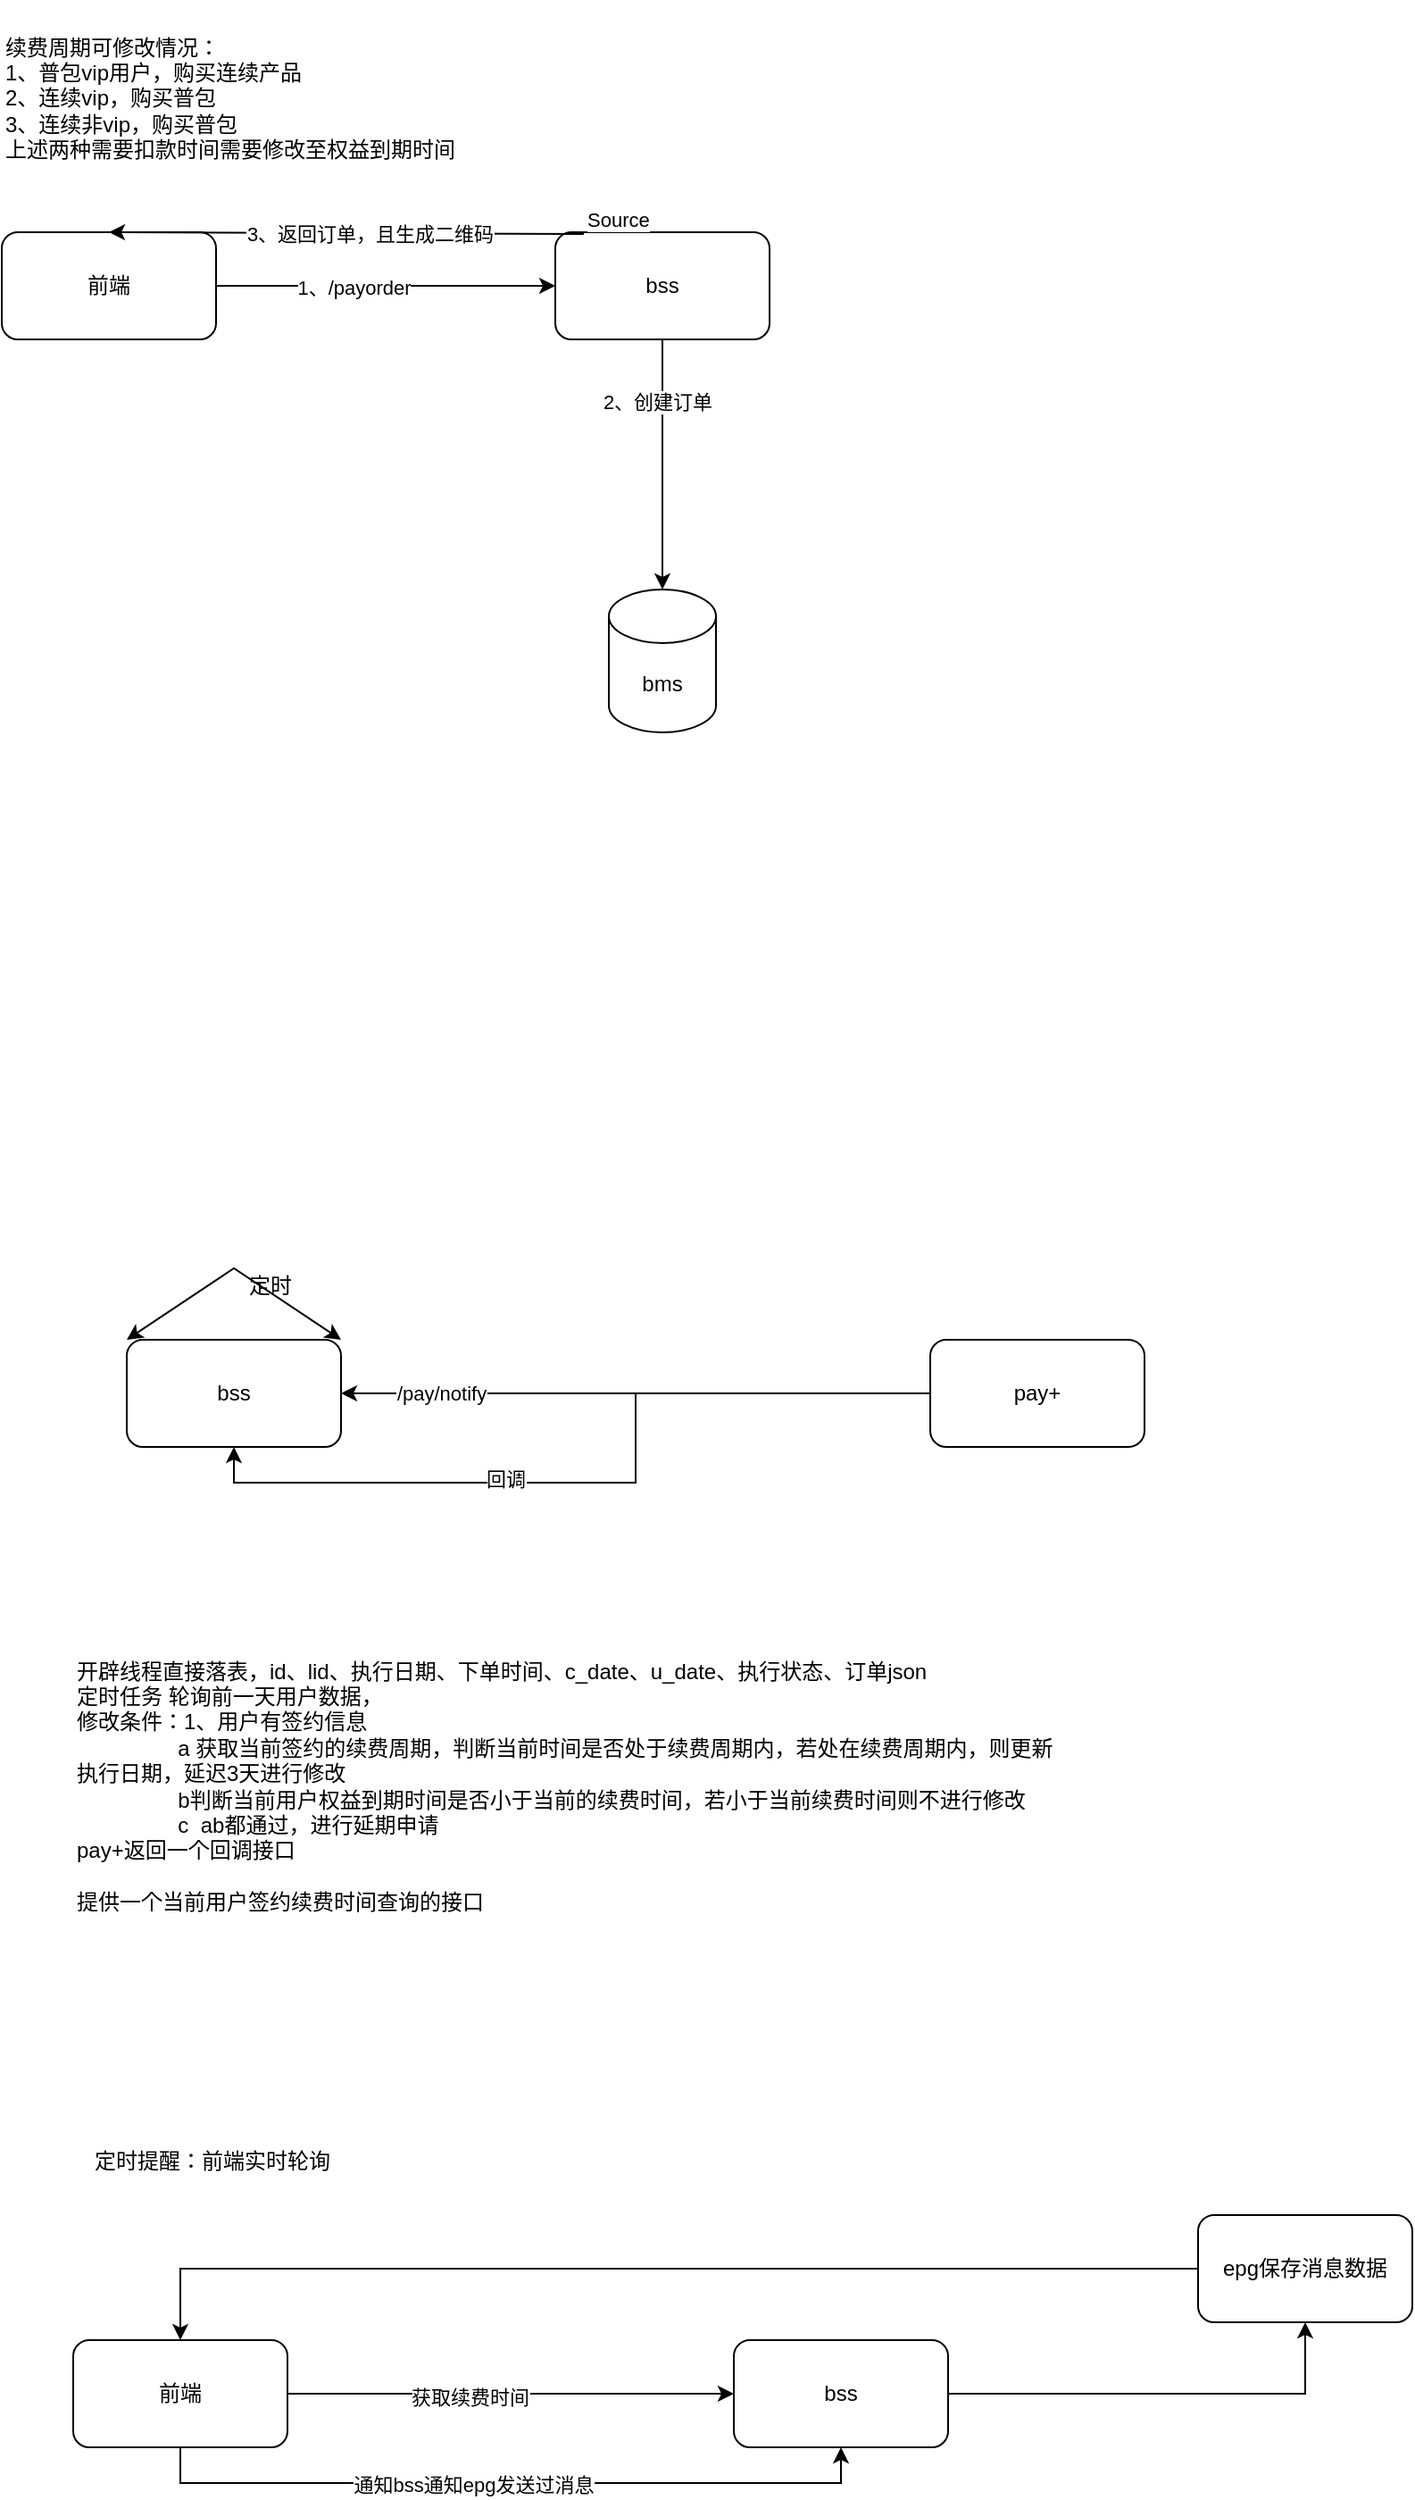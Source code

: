 <mxfile version="20.2.3" type="github" pages="3">
  <diagram id="sGbhmzFvRG2bLKqfwy7_" name="修改续费周期">
    <mxGraphModel dx="1662" dy="762" grid="1" gridSize="10" guides="1" tooltips="1" connect="1" arrows="1" fold="1" page="1" pageScale="1" pageWidth="1200" pageHeight="1920" math="0" shadow="0">
      <root>
        <mxCell id="0" />
        <mxCell id="1" parent="0" />
        <mxCell id="7HXPHZwloIw2rMWPd2Ez-1" value="续费周期可修改情况：&lt;br&gt;1、普包vip用户，购买连续产品&lt;br&gt;2、连续vip，购买普包&lt;br&gt;3、连续非vip，购买普包&lt;br&gt;上述两种需要扣款时间需要修改至权益到期时间" style="text;html=1;strokeColor=none;fillColor=none;align=left;verticalAlign=middle;whiteSpace=wrap;rounded=0;" vertex="1" parent="1">
          <mxGeometry x="30" y="30" width="280" height="110" as="geometry" />
        </mxCell>
        <mxCell id="7HXPHZwloIw2rMWPd2Ez-15" style="edgeStyle=orthogonalEdgeStyle;rounded=0;orthogonalLoop=1;jettySize=auto;html=1;entryX=0;entryY=0.5;entryDx=0;entryDy=0;" edge="1" parent="1" source="7HXPHZwloIw2rMWPd2Ez-2" target="7HXPHZwloIw2rMWPd2Ez-3">
          <mxGeometry relative="1" as="geometry" />
        </mxCell>
        <mxCell id="7HXPHZwloIw2rMWPd2Ez-22" value="1、/payorder" style="edgeLabel;html=1;align=center;verticalAlign=middle;resizable=0;points=[];" vertex="1" connectable="0" parent="7HXPHZwloIw2rMWPd2Ez-15">
          <mxGeometry x="-0.173" y="-1" relative="1" as="geometry">
            <mxPoint x="-2" as="offset" />
          </mxGeometry>
        </mxCell>
        <mxCell id="7HXPHZwloIw2rMWPd2Ez-2" value="前端" style="rounded=1;whiteSpace=wrap;html=1;" vertex="1" parent="1">
          <mxGeometry x="30" y="160" width="120" height="60" as="geometry" />
        </mxCell>
        <mxCell id="7HXPHZwloIw2rMWPd2Ez-23" style="edgeStyle=orthogonalEdgeStyle;rounded=0;orthogonalLoop=1;jettySize=auto;html=1;entryX=0.5;entryY=0;entryDx=0;entryDy=0;entryPerimeter=0;" edge="1" parent="1" source="7HXPHZwloIw2rMWPd2Ez-3" target="7HXPHZwloIw2rMWPd2Ez-5">
          <mxGeometry relative="1" as="geometry" />
        </mxCell>
        <mxCell id="7HXPHZwloIw2rMWPd2Ez-24" value="2、创建订单" style="edgeLabel;html=1;align=center;verticalAlign=middle;resizable=0;points=[];" vertex="1" connectable="0" parent="7HXPHZwloIw2rMWPd2Ez-23">
          <mxGeometry x="-0.509" y="-3" relative="1" as="geometry">
            <mxPoint as="offset" />
          </mxGeometry>
        </mxCell>
        <mxCell id="7HXPHZwloIw2rMWPd2Ez-3" value="bss" style="rounded=1;whiteSpace=wrap;html=1;" vertex="1" parent="1">
          <mxGeometry x="340" y="160" width="120" height="60" as="geometry" />
        </mxCell>
        <mxCell id="7HXPHZwloIw2rMWPd2Ez-27" style="edgeStyle=orthogonalEdgeStyle;rounded=0;orthogonalLoop=1;jettySize=auto;html=1;entryX=1;entryY=0.5;entryDx=0;entryDy=0;" edge="1" parent="1" source="7HXPHZwloIw2rMWPd2Ez-4" target="7HXPHZwloIw2rMWPd2Ez-26">
          <mxGeometry relative="1" as="geometry" />
        </mxCell>
        <mxCell id="7HXPHZwloIw2rMWPd2Ez-29" value="/pay/notify" style="edgeLabel;html=1;align=center;verticalAlign=middle;resizable=0;points=[];" vertex="1" connectable="0" parent="7HXPHZwloIw2rMWPd2Ez-27">
          <mxGeometry x="0.661" relative="1" as="geometry">
            <mxPoint as="offset" />
          </mxGeometry>
        </mxCell>
        <mxCell id="MQ58pM9c0JveUMJpRUWD-1" style="edgeStyle=orthogonalEdgeStyle;rounded=0;orthogonalLoop=1;jettySize=auto;html=1;entryX=0.5;entryY=1;entryDx=0;entryDy=0;" edge="1" parent="1" source="7HXPHZwloIw2rMWPd2Ez-4" target="7HXPHZwloIw2rMWPd2Ez-26">
          <mxGeometry relative="1" as="geometry" />
        </mxCell>
        <mxCell id="MQ58pM9c0JveUMJpRUWD-2" value="回调" style="edgeLabel;html=1;align=center;verticalAlign=middle;resizable=0;points=[];" vertex="1" connectable="0" parent="MQ58pM9c0JveUMJpRUWD-1">
          <mxGeometry x="0.252" y="-2" relative="1" as="geometry">
            <mxPoint as="offset" />
          </mxGeometry>
        </mxCell>
        <mxCell id="7HXPHZwloIw2rMWPd2Ez-4" value="pay+" style="rounded=1;whiteSpace=wrap;html=1;" vertex="1" parent="1">
          <mxGeometry x="550" y="780" width="120" height="60" as="geometry" />
        </mxCell>
        <mxCell id="7HXPHZwloIw2rMWPd2Ez-5" value="bms" style="shape=cylinder3;whiteSpace=wrap;html=1;boundedLbl=1;backgroundOutline=1;size=15;" vertex="1" parent="1">
          <mxGeometry x="370" y="360" width="60" height="80" as="geometry" />
        </mxCell>
        <mxCell id="7HXPHZwloIw2rMWPd2Ez-19" value="" style="endArrow=classic;html=1;rounded=0;entryX=0.5;entryY=0;entryDx=0;entryDy=0;exitX=0.133;exitY=0.017;exitDx=0;exitDy=0;exitPerimeter=0;" edge="1" parent="1" source="7HXPHZwloIw2rMWPd2Ez-3" target="7HXPHZwloIw2rMWPd2Ez-2">
          <mxGeometry relative="1" as="geometry">
            <mxPoint x="180" y="160" as="sourcePoint" />
            <mxPoint x="340" y="160" as="targetPoint" />
          </mxGeometry>
        </mxCell>
        <mxCell id="7HXPHZwloIw2rMWPd2Ez-20" value="3、返回订单，且生成二维码" style="edgeLabel;resizable=0;html=1;align=center;verticalAlign=middle;" connectable="0" vertex="1" parent="7HXPHZwloIw2rMWPd2Ez-19">
          <mxGeometry relative="1" as="geometry">
            <mxPoint x="13" as="offset" />
          </mxGeometry>
        </mxCell>
        <mxCell id="7HXPHZwloIw2rMWPd2Ez-21" value="Source" style="edgeLabel;resizable=0;html=1;align=left;verticalAlign=bottom;" connectable="0" vertex="1" parent="7HXPHZwloIw2rMWPd2Ez-19">
          <mxGeometry x="-1" relative="1" as="geometry" />
        </mxCell>
        <mxCell id="7HXPHZwloIw2rMWPd2Ez-26" value="bss" style="rounded=1;whiteSpace=wrap;html=1;" vertex="1" parent="1">
          <mxGeometry x="100" y="780" width="120" height="60" as="geometry" />
        </mxCell>
        <mxCell id="7HXPHZwloIw2rMWPd2Ez-30" value="开辟线程直接落表，id、lid、执行日期、下单时间、c_date、u_date、执行状态、订单json&lt;br&gt;定时任务 轮询前一天用户数据，&lt;br&gt;修改条件：1、用户有签约信息&lt;br&gt;&amp;nbsp; &amp;nbsp; &amp;nbsp; &amp;nbsp; &amp;nbsp; &amp;nbsp; &amp;nbsp; &amp;nbsp; &amp;nbsp;a 获取当前签约的续费周期，判断当前时间是否处于续费周期内，若处在续费周期内，则更新执行日期，延迟3天进行修改&lt;br&gt;&amp;nbsp; &amp;nbsp; &amp;nbsp; &amp;nbsp; &amp;nbsp; &amp;nbsp; &amp;nbsp; &amp;nbsp; &amp;nbsp;b判断当前用户权益到期时间是否小于当前的续费时间，若小于当前续费时间则不进行修改&lt;br&gt;&amp;nbsp; &amp;nbsp; &amp;nbsp; &amp;nbsp; &amp;nbsp; &amp;nbsp; &amp;nbsp; &amp;nbsp; &amp;nbsp;c&amp;nbsp; ab都通过，进行延期申请&lt;br&gt;pay+返回一个回调接口&lt;br&gt;&lt;br&gt;提供一个当前用户签约续费时间查询的接口" style="text;html=1;strokeColor=none;fillColor=none;align=left;verticalAlign=middle;whiteSpace=wrap;rounded=0;" vertex="1" parent="1">
          <mxGeometry x="70" y="930" width="550" height="200" as="geometry" />
        </mxCell>
        <mxCell id="7HXPHZwloIw2rMWPd2Ez-31" value="" style="endArrow=classic;startArrow=classic;html=1;rounded=0;exitX=0;exitY=0;exitDx=0;exitDy=0;entryX=1;entryY=0;entryDx=0;entryDy=0;" edge="1" parent="1" source="7HXPHZwloIw2rMWPd2Ez-26" target="7HXPHZwloIw2rMWPd2Ez-26">
          <mxGeometry width="50" height="50" relative="1" as="geometry">
            <mxPoint x="570" y="830" as="sourcePoint" />
            <mxPoint x="620" y="780" as="targetPoint" />
            <Array as="points">
              <mxPoint x="160" y="740" />
            </Array>
          </mxGeometry>
        </mxCell>
        <mxCell id="7HXPHZwloIw2rMWPd2Ez-32" value="定时" style="text;html=1;align=center;verticalAlign=middle;resizable=0;points=[];autosize=1;strokeColor=none;fillColor=none;" vertex="1" parent="1">
          <mxGeometry x="155" y="735" width="50" height="30" as="geometry" />
        </mxCell>
        <mxCell id="dTPQ4fdH1JUNCBjDmw1T-1" value="定时提醒：前端实时轮询" style="text;html=1;strokeColor=none;fillColor=none;align=left;verticalAlign=middle;whiteSpace=wrap;rounded=0;" vertex="1" parent="1">
          <mxGeometry x="80" y="1160" width="370" height="160" as="geometry" />
        </mxCell>
        <mxCell id="dTPQ4fdH1JUNCBjDmw1T-4" style="edgeStyle=none;rounded=0;orthogonalLoop=1;jettySize=auto;html=1;exitX=1;exitY=0.5;exitDx=0;exitDy=0;entryX=0;entryY=0.5;entryDx=0;entryDy=0;" edge="1" parent="1" source="dTPQ4fdH1JUNCBjDmw1T-2" target="dTPQ4fdH1JUNCBjDmw1T-3">
          <mxGeometry relative="1" as="geometry" />
        </mxCell>
        <mxCell id="dTPQ4fdH1JUNCBjDmw1T-5" value="获取续费时间" style="edgeLabel;html=1;align=center;verticalAlign=middle;resizable=0;points=[];" vertex="1" connectable="0" parent="dTPQ4fdH1JUNCBjDmw1T-4">
          <mxGeometry x="-0.188" y="-2" relative="1" as="geometry">
            <mxPoint as="offset" />
          </mxGeometry>
        </mxCell>
        <mxCell id="dTPQ4fdH1JUNCBjDmw1T-8" style="edgeStyle=orthogonalEdgeStyle;rounded=0;orthogonalLoop=1;jettySize=auto;html=1;entryX=0.5;entryY=1;entryDx=0;entryDy=0;exitX=0.5;exitY=1;exitDx=0;exitDy=0;" edge="1" parent="1" source="dTPQ4fdH1JUNCBjDmw1T-2" target="dTPQ4fdH1JUNCBjDmw1T-3">
          <mxGeometry relative="1" as="geometry">
            <mxPoint x="130" y="1460" as="sourcePoint" />
            <mxPoint x="500" y="1460" as="targetPoint" />
          </mxGeometry>
        </mxCell>
        <mxCell id="dTPQ4fdH1JUNCBjDmw1T-9" value="通知bss通知epg发送过消息" style="edgeLabel;html=1;align=center;verticalAlign=middle;resizable=0;points=[];" vertex="1" connectable="0" parent="dTPQ4fdH1JUNCBjDmw1T-8">
          <mxGeometry x="-0.106" y="-1" relative="1" as="geometry">
            <mxPoint as="offset" />
          </mxGeometry>
        </mxCell>
        <mxCell id="dTPQ4fdH1JUNCBjDmw1T-2" value="前端" style="rounded=1;whiteSpace=wrap;html=1;" vertex="1" parent="1">
          <mxGeometry x="70" y="1340" width="120" height="60" as="geometry" />
        </mxCell>
        <mxCell id="dTPQ4fdH1JUNCBjDmw1T-10" style="edgeStyle=orthogonalEdgeStyle;rounded=0;orthogonalLoop=1;jettySize=auto;html=1;exitX=1;exitY=0.5;exitDx=0;exitDy=0;entryX=0.5;entryY=1;entryDx=0;entryDy=0;" edge="1" parent="1" source="dTPQ4fdH1JUNCBjDmw1T-3" target="dTPQ4fdH1JUNCBjDmw1T-11">
          <mxGeometry relative="1" as="geometry">
            <mxPoint x="700" y="1370" as="targetPoint" />
          </mxGeometry>
        </mxCell>
        <mxCell id="dTPQ4fdH1JUNCBjDmw1T-3" value="bss" style="rounded=1;whiteSpace=wrap;html=1;" vertex="1" parent="1">
          <mxGeometry x="440" y="1340" width="120" height="60" as="geometry" />
        </mxCell>
        <mxCell id="dTPQ4fdH1JUNCBjDmw1T-14" style="edgeStyle=orthogonalEdgeStyle;rounded=0;orthogonalLoop=1;jettySize=auto;html=1;entryX=0.5;entryY=0;entryDx=0;entryDy=0;" edge="1" parent="1" source="dTPQ4fdH1JUNCBjDmw1T-11" target="dTPQ4fdH1JUNCBjDmw1T-2">
          <mxGeometry relative="1" as="geometry" />
        </mxCell>
        <mxCell id="dTPQ4fdH1JUNCBjDmw1T-11" value="epg保存消息数据" style="rounded=1;whiteSpace=wrap;html=1;" vertex="1" parent="1">
          <mxGeometry x="700" y="1270" width="120" height="60" as="geometry" />
        </mxCell>
      </root>
    </mxGraphModel>
  </diagram>
  <diagram id="F_IZst-wn2EYfqBuF-eC" name="产品展示">
    <mxGraphModel dx="1662" dy="762" grid="1" gridSize="10" guides="1" tooltips="1" connect="1" arrows="1" fold="1" page="1" pageScale="1" pageWidth="1200" pageHeight="1920" math="0" shadow="0">
      <root>
        <mxCell id="0" />
        <mxCell id="1" parent="0" />
        <mxCell id="lP6XAv11pDQYz8axwEB_-1" value="签约非vip用户展示连续包&lt;br&gt;涉及接口：&lt;br&gt;/getProdcut&lt;br&gt;/getPackageBtAlbum&lt;br&gt;/payorder&lt;br&gt;/getCouponInfo&lt;br&gt;/v2/getCoupon&lt;br&gt;/user/card&lt;br&gt;/user/card/count&lt;br&gt;bms上传&lt;br&gt;&lt;br&gt;添加签约非vip判定逻辑" style="text;html=1;strokeColor=none;fillColor=none;align=left;verticalAlign=middle;whiteSpace=wrap;rounded=0;" vertex="1" parent="1">
          <mxGeometry x="30" y="50" width="370" height="270" as="geometry" />
        </mxCell>
        <mxCell id="lP6XAv11pDQYz8axwEB_-2" value="bss" style="rounded=1;whiteSpace=wrap;html=1;" vertex="1" parent="1">
          <mxGeometry x="70" y="360" width="120" height="60" as="geometry" />
        </mxCell>
        <mxCell id="lP6XAv11pDQYz8axwEB_-4" style="edgeStyle=none;rounded=0;orthogonalLoop=1;jettySize=auto;html=1;entryX=1;entryY=0.5;entryDx=0;entryDy=0;" edge="1" parent="1" source="lP6XAv11pDQYz8axwEB_-3" target="lP6XAv11pDQYz8axwEB_-2">
          <mxGeometry relative="1" as="geometry" />
        </mxCell>
        <mxCell id="lP6XAv11pDQYz8axwEB_-3" value="pay+" style="rounded=1;whiteSpace=wrap;html=1;" vertex="1" parent="1">
          <mxGeometry x="340" y="360" width="120" height="60" as="geometry" />
        </mxCell>
        <mxCell id="lP6XAv11pDQYz8axwEB_-5" value="/pay/rescission" style="text;html=1;align=center;verticalAlign=middle;resizable=0;points=[];autosize=1;strokeColor=none;fillColor=none;" vertex="1" parent="1">
          <mxGeometry x="200" y="355" width="100" height="30" as="geometry" />
        </mxCell>
        <mxCell id="lP6XAv11pDQYz8axwEB_-6" value="本接口问题：&lt;br&gt;有支付成功后，立即解约的情况。可能会出现解约数据先于签约数据被接收，&lt;br&gt;解决：1、添加分布式锁，（防止数据还未插入，就出现修改的情况）&lt;br&gt;&amp;nbsp; &amp;nbsp; &amp;nbsp; &amp;nbsp; &amp;nbsp; &amp;nbsp;2、保存解约数据至临时表&lt;br&gt;&amp;nbsp; &amp;nbsp; &amp;nbsp; &amp;nbsp; &amp;nbsp; &amp;nbsp;3、签约时，先查询是否有本条签约数据的解约数据，若有，则执行完保存数据后，更新解约记录&lt;br&gt;&lt;br&gt;签约非vip用户签约信息&lt;br&gt;&amp;nbsp; &amp;nbsp; &amp;nbsp; &amp;nbsp;签约时：先查询是否有处于签约中的数据，若有，则先解约，后插入本次签约数据&lt;br&gt;&lt;br&gt;&lt;br&gt;临时表字段:&lt;br&gt;id，lid，agreement_no ,lepay_agreement_no,c_date,u_date" style="text;html=1;strokeColor=none;fillColor=none;align=left;verticalAlign=middle;whiteSpace=wrap;rounded=0;" vertex="1" parent="1">
          <mxGeometry x="40" y="470" width="470" height="210" as="geometry" />
        </mxCell>
      </root>
    </mxGraphModel>
  </diagram>
  <diagram id="5-KPXb6O6QwV8eVfVK3A" name="黄金会员">
    <mxGraphModel dx="1662" dy="762" grid="1" gridSize="10" guides="1" tooltips="1" connect="1" arrows="1" fold="1" page="1" pageScale="1" pageWidth="1200" pageHeight="1920" math="0" shadow="0">
      <root>
        <mxCell id="0" />
        <mxCell id="1" parent="0" />
        <mxCell id="4ZwVrK3HqicntqEmRowp-1" value="1、确认黄金会员二维码生成方方式&lt;br&gt;2、目前 是/qrCode/iqiyiGoldVip -&amp;gt;&amp;nbsp;&amp;nbsp;/qrCode/mgr&lt;br&gt;&amp;nbsp; &amp;nbsp; &amp;nbsp; 需要新增一个是否领取过的状态" style="text;html=1;strokeColor=none;fillColor=none;align=left;verticalAlign=middle;whiteSpace=wrap;rounded=0;" vertex="1" parent="1">
          <mxGeometry x="130" y="140" width="330" height="220" as="geometry" />
        </mxCell>
      </root>
    </mxGraphModel>
  </diagram>
</mxfile>
